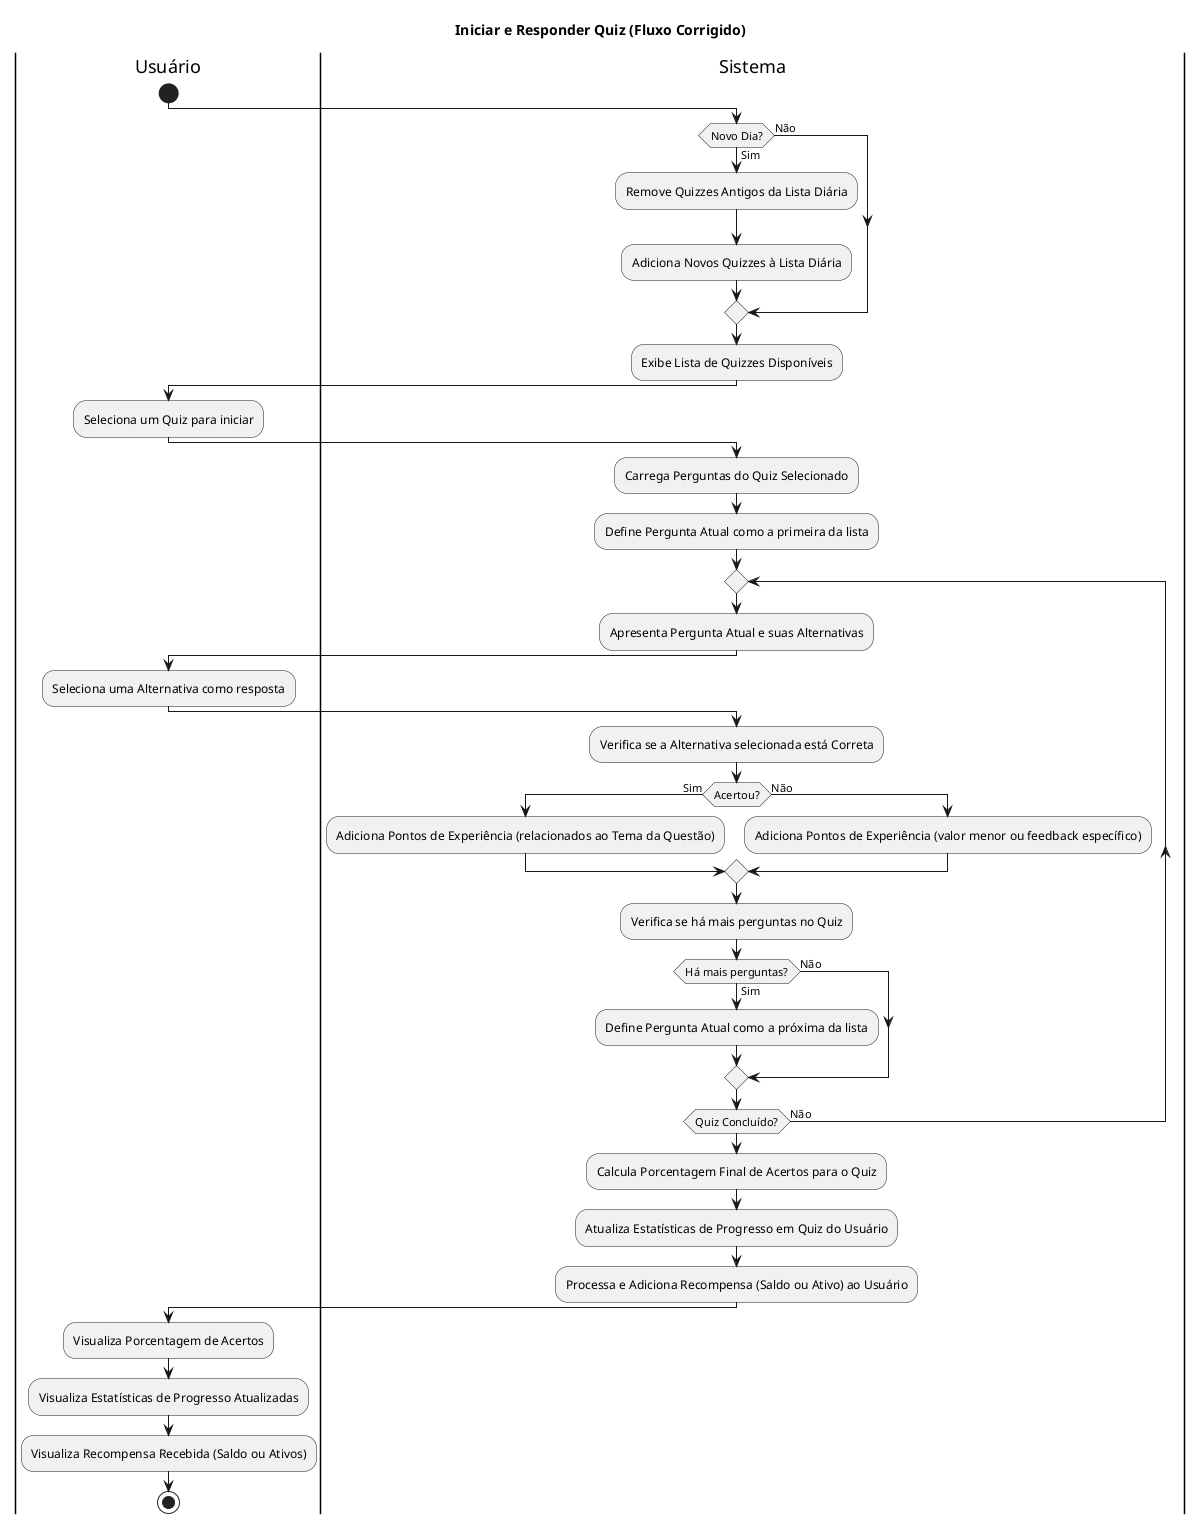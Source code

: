 @startuml

title Iniciar e Responder Quiz (Fluxo Corrigido)

|Usuário|
start
|Sistema|
if (Novo Dia?) then (Sim)
    :Remove Quizzes Antigos da Lista Diária;
    :Adiciona Novos Quizzes à Lista Diária;
else (Não)
endif
:Exibe Lista de Quizzes Disponíveis;
|Usuário|
:Seleciona um Quiz para iniciar;
|Sistema|
:Carrega Perguntas do Quiz Selecionado;
:Define Pergunta Atual como a primeira da lista;
repeat
    :Apresenta Pergunta Atual e suas Alternativas;
    |Usuário|
    :Seleciona uma Alternativa como resposta;
    |Sistema|
    :Verifica se a Alternativa selecionada está Correta;
    if (Acertou?) then (Sim)
        :Adiciona Pontos de Experiência (relacionados ao Tema da Questão);
    else (Não)
        :Adiciona Pontos de Experiência (valor menor ou feedback específico);
    endif
    :Verifica se há mais perguntas no Quiz;
    if (Há mais perguntas?) then (Sim)
        :Define Pergunta Atual como a próxima da lista;
    else (Não)
        ' Marca o quiz como concluído para sair do loop
    endif
repeat while (Quiz Concluído?) is (Não)
' O loop continua se "Quiz Concluído?" for "Não".
' (Ou seja, enquanto houver perguntas a serem respondidas)
' Quando "Quiz Concluído?" se tornar "Sim", o loop termina.

:Calcula Porcentagem Final de Acertos para o Quiz;
:Atualiza Estatísticas de Progresso em Quiz do Usuário;
:Processa e Adiciona Recompensa (Saldo ou Ativo) ao Usuário;
|Usuário|
:Visualiza Porcentagem de Acertos;
:Visualiza Estatísticas de Progresso Atualizadas;
:Visualiza Recompensa Recebida (Saldo ou Ativos);
stop

@enduml